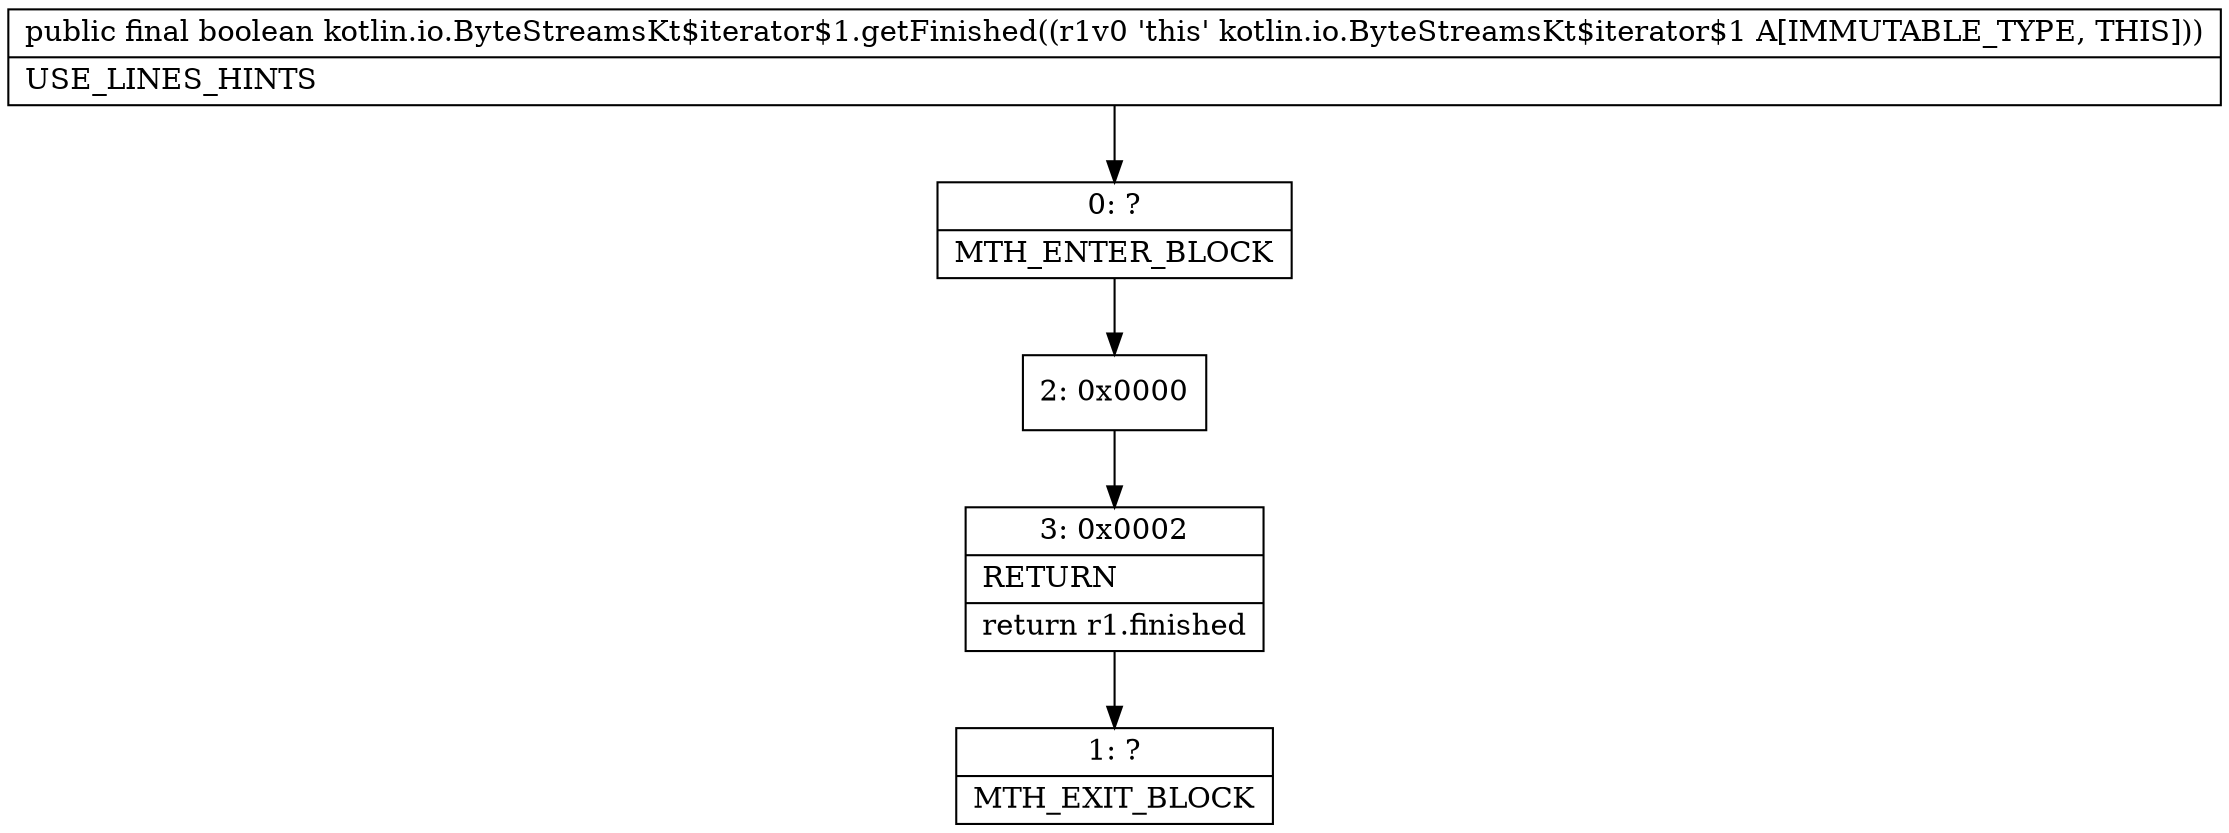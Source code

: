 digraph "CFG forkotlin.io.ByteStreamsKt$iterator$1.getFinished()Z" {
Node_0 [shape=record,label="{0\:\ ?|MTH_ENTER_BLOCK\l}"];
Node_2 [shape=record,label="{2\:\ 0x0000}"];
Node_3 [shape=record,label="{3\:\ 0x0002|RETURN\l|return r1.finished\l}"];
Node_1 [shape=record,label="{1\:\ ?|MTH_EXIT_BLOCK\l}"];
MethodNode[shape=record,label="{public final boolean kotlin.io.ByteStreamsKt$iterator$1.getFinished((r1v0 'this' kotlin.io.ByteStreamsKt$iterator$1 A[IMMUTABLE_TYPE, THIS]))  | USE_LINES_HINTS\l}"];
MethodNode -> Node_0;Node_0 -> Node_2;
Node_2 -> Node_3;
Node_3 -> Node_1;
}

